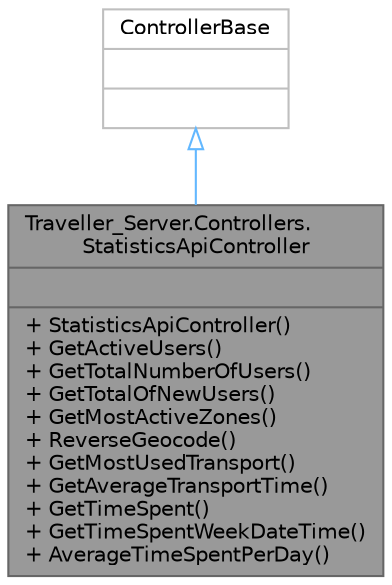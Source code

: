 digraph "Traveller_Server.Controllers.StatisticsApiController"
{
 // LATEX_PDF_SIZE
  bgcolor="transparent";
  edge [fontname=Helvetica,fontsize=10,labelfontname=Helvetica,labelfontsize=10];
  node [fontname=Helvetica,fontsize=10,shape=box,height=0.2,width=0.4];
  Node1 [shape=record,label="{Traveller_Server.Controllers.\lStatisticsApiController\n||+ StatisticsApiController()\l+ GetActiveUsers()\l+ GetTotalNumberOfUsers()\l+ GetTotalOfNewUsers()\l+ GetMostActiveZones()\l+ ReverseGeocode()\l+ GetMostUsedTransport()\l+ GetAverageTransportTime()\l+ GetTimeSpent()\l+ GetTimeSpentWeekDateTime()\l+ AverageTimeSpentPerDay()\l}",height=0.2,width=0.4,color="gray40", fillcolor="grey60", style="filled", fontcolor="black",tooltip="API Controller for querying the database and getting statistics from the queries."];
  Node2 -> Node1 [dir="back",color="steelblue1",style="solid",arrowtail="onormal"];
  Node2 [shape=record,label="{ControllerBase\n||}",height=0.2,width=0.4,color="grey75", fillcolor="white", style="filled",tooltip=" "];
}
